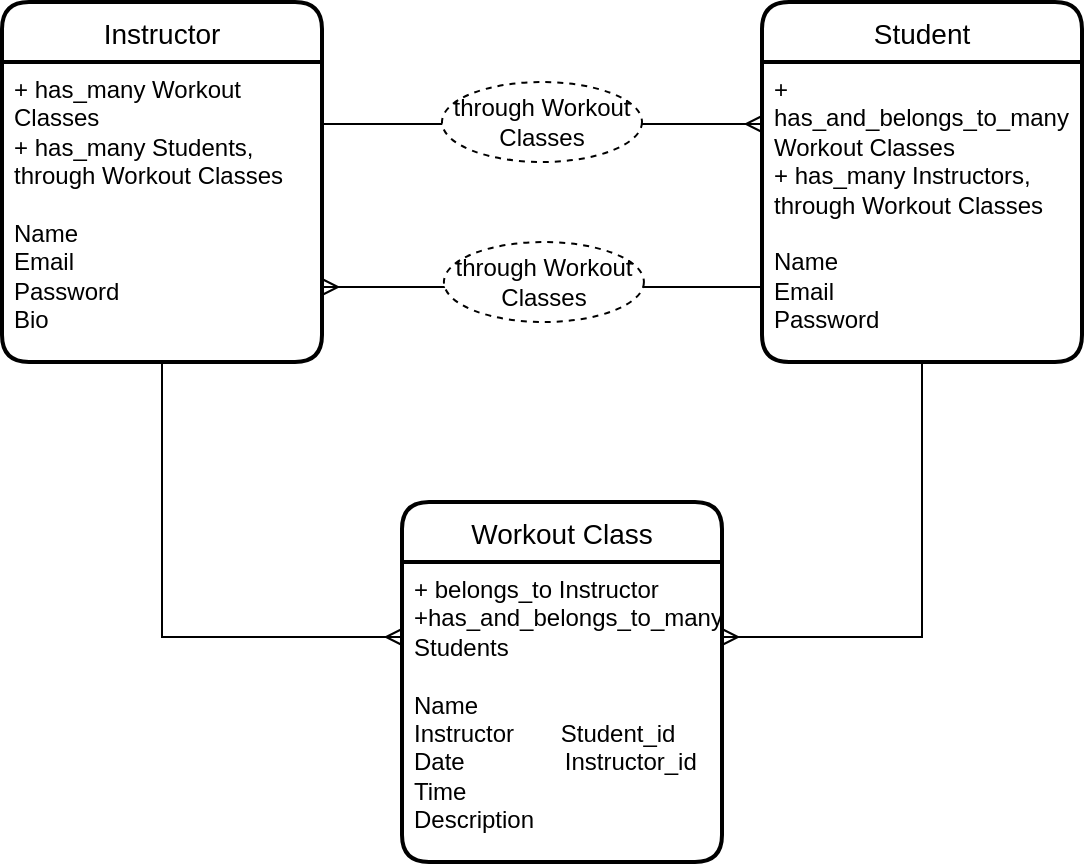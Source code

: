 <mxfile version="13.1.3">
    <diagram id="6hGFLwfOUW9BJ-s0fimq" name="Workout_Studio_Diagram">
        <mxGraphModel dx="768" dy="258" grid="1" gridSize="10" guides="1" tooltips="1" connect="1" arrows="1" fold="1" page="1" pageScale="1" pageWidth="827" pageHeight="1169" math="0" shadow="0">
            <root>
                <mxCell id="0"/>
                <mxCell id="1" parent="0"/>
                <mxCell id="8" value="Instructor" style="swimlane;childLayout=stackLayout;horizontal=1;startSize=30;horizontalStack=0;rounded=1;fontSize=14;fontStyle=0;strokeWidth=2;resizeParent=0;resizeLast=1;shadow=0;dashed=0;align=center;" parent="1" vertex="1">
                    <mxGeometry x="20" y="20" width="160" height="180" as="geometry"/>
                </mxCell>
                <mxCell id="9" value="+ has_many Workout Classes&#10;+ has_many Students, through Workout Classes&#10;&#10;Name&#10;Email&#10;Password&#10;Bio&#10;" style="align=left;strokeColor=none;fillColor=none;spacingLeft=4;fontSize=12;verticalAlign=top;resizable=0;rotatable=0;part=1;whiteSpace=wrap;" parent="8" vertex="1">
                    <mxGeometry y="30" width="160" height="150" as="geometry"/>
                </mxCell>
                <mxCell id="4" value="Student" style="swimlane;childLayout=stackLayout;horizontal=1;startSize=30;horizontalStack=0;rounded=1;fontSize=14;fontStyle=0;strokeWidth=2;resizeParent=0;resizeLast=1;shadow=0;dashed=0;align=center;" parent="1" vertex="1">
                    <mxGeometry x="400" y="20" width="160" height="180" as="geometry"/>
                </mxCell>
                <mxCell id="5" value="+ has_and_belongs_to_many Workout Classes&#10;+ has_many Instructors, through Workout Classes&#10;&#10;Name&#10;Email&#10;Password" style="align=left;strokeColor=none;fillColor=none;spacingLeft=4;fontSize=12;verticalAlign=top;resizable=0;rotatable=0;part=1;whiteSpace=wrap;" parent="4" vertex="1">
                    <mxGeometry y="30" width="160" height="150" as="geometry"/>
                </mxCell>
                <mxCell id="6" value="Workout Class" style="swimlane;childLayout=stackLayout;horizontal=1;startSize=30;horizontalStack=0;rounded=1;fontSize=14;fontStyle=0;strokeWidth=2;resizeParent=0;resizeLast=1;shadow=0;dashed=0;align=center;" parent="1" vertex="1">
                    <mxGeometry x="220" y="270" width="160" height="180" as="geometry"/>
                </mxCell>
                <mxCell id="7" value="+ belongs_to Instructor&#10;+has_and_belongs_to_many Students&#10;&#10;Name             &#10;Instructor       Student_id&#10;Date               Instructor_id&#10;Time&#10;Description" style="align=left;strokeColor=none;fillColor=none;spacingLeft=4;fontSize=12;verticalAlign=top;resizable=0;rotatable=0;part=1;whiteSpace=wrap;" parent="6" vertex="1">
                    <mxGeometry y="30" width="160" height="150" as="geometry"/>
                </mxCell>
                <mxCell id="34" value="" style="edgeStyle=elbowEdgeStyle;fontSize=12;html=1;endArrow=ERmany;rounded=0;exitX=0.5;exitY=1;exitDx=0;exitDy=0;entryX=0;entryY=0.25;entryDx=0;entryDy=0;endFill=0;" parent="1" source="9" target="7" edge="1">
                    <mxGeometry width="100" height="100" relative="1" as="geometry">
                        <mxPoint x="83" y="210" as="sourcePoint"/>
                        <mxPoint x="210" y="338" as="targetPoint"/>
                        <Array as="points">
                            <mxPoint x="100" y="280"/>
                        </Array>
                    </mxGeometry>
                </mxCell>
                <mxCell id="35" value="" style="edgeStyle=elbowEdgeStyle;fontSize=12;html=1;endArrow=ERmany;rounded=0;exitX=0.5;exitY=1;exitDx=0;exitDy=0;entryX=1;entryY=0.25;entryDx=0;entryDy=0;endFill=0;" parent="1" target="7" edge="1">
                    <mxGeometry width="100" height="100" relative="1" as="geometry">
                        <mxPoint x="480" y="200" as="sourcePoint"/>
                        <mxPoint x="600" y="337.5" as="targetPoint"/>
                        <Array as="points">
                            <mxPoint x="480" y="280"/>
                        </Array>
                    </mxGeometry>
                </mxCell>
                <mxCell id="36" value="" style="edgeStyle=elbowEdgeStyle;fontSize=12;html=1;endArrow=ERmany;rounded=0;exitX=0.994;exitY=0.207;exitDx=0;exitDy=0;endFill=0;exitPerimeter=0;" parent="1" source="9" edge="1">
                    <mxGeometry width="100" height="100" relative="1" as="geometry">
                        <mxPoint x="240" y="90" as="sourcePoint"/>
                        <mxPoint x="400" y="81" as="targetPoint"/>
                        <Array as="points">
                            <mxPoint x="240" y="170"/>
                        </Array>
                    </mxGeometry>
                </mxCell>
                <mxCell id="24" value="through Workout Classes" style="ellipse;whiteSpace=wrap;html=1;align=center;dashed=1;" parent="1" vertex="1">
                    <mxGeometry x="240" y="60" width="100" height="40" as="geometry"/>
                </mxCell>
                <mxCell id="38" value="" style="edgeStyle=elbowEdgeStyle;fontSize=12;html=1;endArrow=ERmany;rounded=0;exitX=0;exitY=0.75;exitDx=0;exitDy=0;endFill=0;entryX=1;entryY=0.75;entryDx=0;entryDy=0;" parent="1" source="5" target="9" edge="1">
                    <mxGeometry width="100" height="100" relative="1" as="geometry">
                        <mxPoint x="180.0" y="161.05" as="sourcePoint"/>
                        <mxPoint x="250" y="200" as="targetPoint"/>
                        <Array as="points">
                            <mxPoint x="290" y="180"/>
                        </Array>
                    </mxGeometry>
                </mxCell>
                <mxCell id="39" value="through Workout Classes" style="ellipse;whiteSpace=wrap;html=1;align=center;dashed=1;" parent="1" vertex="1">
                    <mxGeometry x="240.96" y="140" width="100" height="40" as="geometry"/>
                </mxCell>
            </root>
        </mxGraphModel>
    </diagram>
</mxfile>